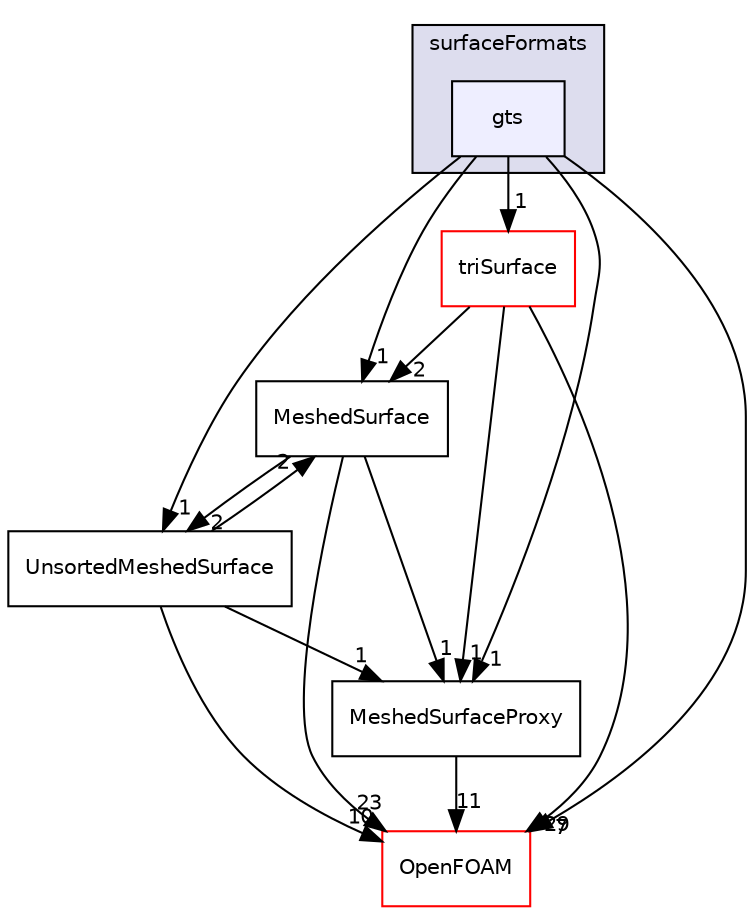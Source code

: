 digraph "src/surfMesh/surfaceFormats/gts" {
  bgcolor=transparent;
  compound=true
  node [ fontsize="10", fontname="Helvetica"];
  edge [ labelfontsize="10", labelfontname="Helvetica"];
  subgraph clusterdir_3ad8f5f9808d8196d04eb1769c1a10a8 {
    graph [ bgcolor="#ddddee", pencolor="black", label="surfaceFormats" fontname="Helvetica", fontsize="10", URL="dir_3ad8f5f9808d8196d04eb1769c1a10a8.html"]
  dir_b440c43d3dac57fe4de98a27bda37c68 [shape=box, label="gts", style="filled", fillcolor="#eeeeff", pencolor="black", URL="dir_b440c43d3dac57fe4de98a27bda37c68.html"];
  }
  dir_c7b425ce1feba157c3a628060f167f64 [shape=box label="MeshedSurface" URL="dir_c7b425ce1feba157c3a628060f167f64.html"];
  dir_224334990af5761cc26bd2eed4da00bd [shape=box label="UnsortedMeshedSurface" URL="dir_224334990af5761cc26bd2eed4da00bd.html"];
  dir_b94b4c44c7e690bcc15ace8c383557d9 [shape=box label="triSurface" color="red" URL="dir_b94b4c44c7e690bcc15ace8c383557d9.html"];
  dir_b2d126e3ab79c2145c7a44de22e5f675 [shape=box label="MeshedSurfaceProxy" URL="dir_b2d126e3ab79c2145c7a44de22e5f675.html"];
  dir_c5473ff19b20e6ec4dfe5c310b3778a8 [shape=box label="OpenFOAM" color="red" URL="dir_c5473ff19b20e6ec4dfe5c310b3778a8.html"];
  dir_c7b425ce1feba157c3a628060f167f64->dir_224334990af5761cc26bd2eed4da00bd [headlabel="2", labeldistance=1.5 headhref="dir_003626_003653.html"];
  dir_c7b425ce1feba157c3a628060f167f64->dir_b2d126e3ab79c2145c7a44de22e5f675 [headlabel="1", labeldistance=1.5 headhref="dir_003626_003628.html"];
  dir_c7b425ce1feba157c3a628060f167f64->dir_c5473ff19b20e6ec4dfe5c310b3778a8 [headlabel="23", labeldistance=1.5 headhref="dir_003626_002151.html"];
  dir_b440c43d3dac57fe4de98a27bda37c68->dir_c7b425ce1feba157c3a628060f167f64 [headlabel="1", labeldistance=1.5 headhref="dir_003635_003626.html"];
  dir_b440c43d3dac57fe4de98a27bda37c68->dir_224334990af5761cc26bd2eed4da00bd [headlabel="1", labeldistance=1.5 headhref="dir_003635_003653.html"];
  dir_b440c43d3dac57fe4de98a27bda37c68->dir_b94b4c44c7e690bcc15ace8c383557d9 [headlabel="1", labeldistance=1.5 headhref="dir_003635_003650.html"];
  dir_b440c43d3dac57fe4de98a27bda37c68->dir_b2d126e3ab79c2145c7a44de22e5f675 [headlabel="1", labeldistance=1.5 headhref="dir_003635_003628.html"];
  dir_b440c43d3dac57fe4de98a27bda37c68->dir_c5473ff19b20e6ec4dfe5c310b3778a8 [headlabel="7", labeldistance=1.5 headhref="dir_003635_002151.html"];
  dir_224334990af5761cc26bd2eed4da00bd->dir_c7b425ce1feba157c3a628060f167f64 [headlabel="2", labeldistance=1.5 headhref="dir_003653_003626.html"];
  dir_224334990af5761cc26bd2eed4da00bd->dir_b2d126e3ab79c2145c7a44de22e5f675 [headlabel="1", labeldistance=1.5 headhref="dir_003653_003628.html"];
  dir_224334990af5761cc26bd2eed4da00bd->dir_c5473ff19b20e6ec4dfe5c310b3778a8 [headlabel="10", labeldistance=1.5 headhref="dir_003653_002151.html"];
  dir_b94b4c44c7e690bcc15ace8c383557d9->dir_c7b425ce1feba157c3a628060f167f64 [headlabel="2", labeldistance=1.5 headhref="dir_003650_003626.html"];
  dir_b94b4c44c7e690bcc15ace8c383557d9->dir_b2d126e3ab79c2145c7a44de22e5f675 [headlabel="1", labeldistance=1.5 headhref="dir_003650_003628.html"];
  dir_b94b4c44c7e690bcc15ace8c383557d9->dir_c5473ff19b20e6ec4dfe5c310b3778a8 [headlabel="29", labeldistance=1.5 headhref="dir_003650_002151.html"];
  dir_b2d126e3ab79c2145c7a44de22e5f675->dir_c5473ff19b20e6ec4dfe5c310b3778a8 [headlabel="11", labeldistance=1.5 headhref="dir_003628_002151.html"];
}
